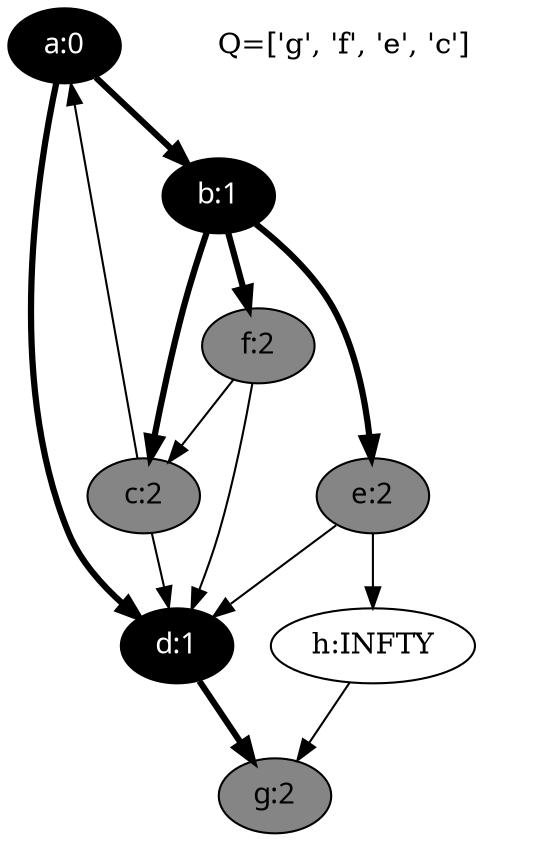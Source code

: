 Digraph {
a [ label="a:0" fontcolor=white style=filled fontname="time-bold" fillcolor=black ];
b [ label="b:1" fontcolor=white style=filled fontname="time-bold" fillcolor=black ];
c [ label="c:2" style=filled fontname="time-bold" fillcolor=gray52 ];
d [ label="d:1" fontcolor=white style=filled fontname="time-bold" fillcolor=black ];
e [ label="e:2" style=filled fontname="time-bold" fillcolor=gray52 ];
f [ label="f:2" style=filled fontname="time-bold" fillcolor=gray52 ];
g [ label="g:2" style=filled fontname="time-bold" fillcolor=gray52 ];
h [ label="h:INFTY" ];
a->b[label="", penwidth=3];
a->d[label="", penwidth=3];
b->c[label="", penwidth=3];
b->e[label="", penwidth=3];
b->f[label="", penwidth=3];
c->a[label="", penwidth=1];
c->d[label="", penwidth=1];
d->g[label="", penwidth=3];
e->d[label="", penwidth=1];
e->h[label="", penwidth=1];
f->c[label="", penwidth=1];
f->d[label="", penwidth=1];
h->g[label="", penwidth=1];
legend[label="Q=['g', 'f', 'e', 'c']", color=white];
}